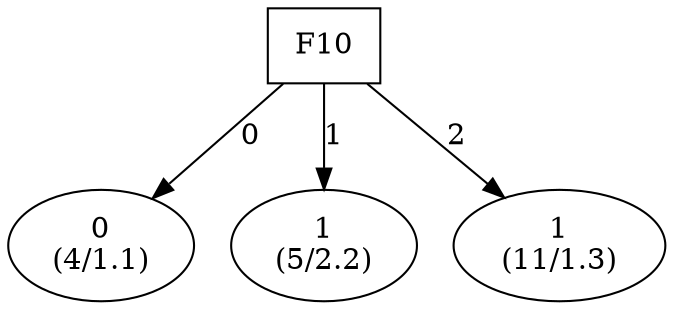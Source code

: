 digraph YaDT {
n0 [ shape=box, label="F10\n"]
n0 -> n1 [label="0"]
n1 [ shape=ellipse, label="0\n(4/1.1)"]
n0 -> n2 [label="1"]
n2 [ shape=ellipse, label="1\n(5/2.2)"]
n0 -> n3 [label="2"]
n3 [ shape=ellipse, label="1\n(11/1.3)"]
}
